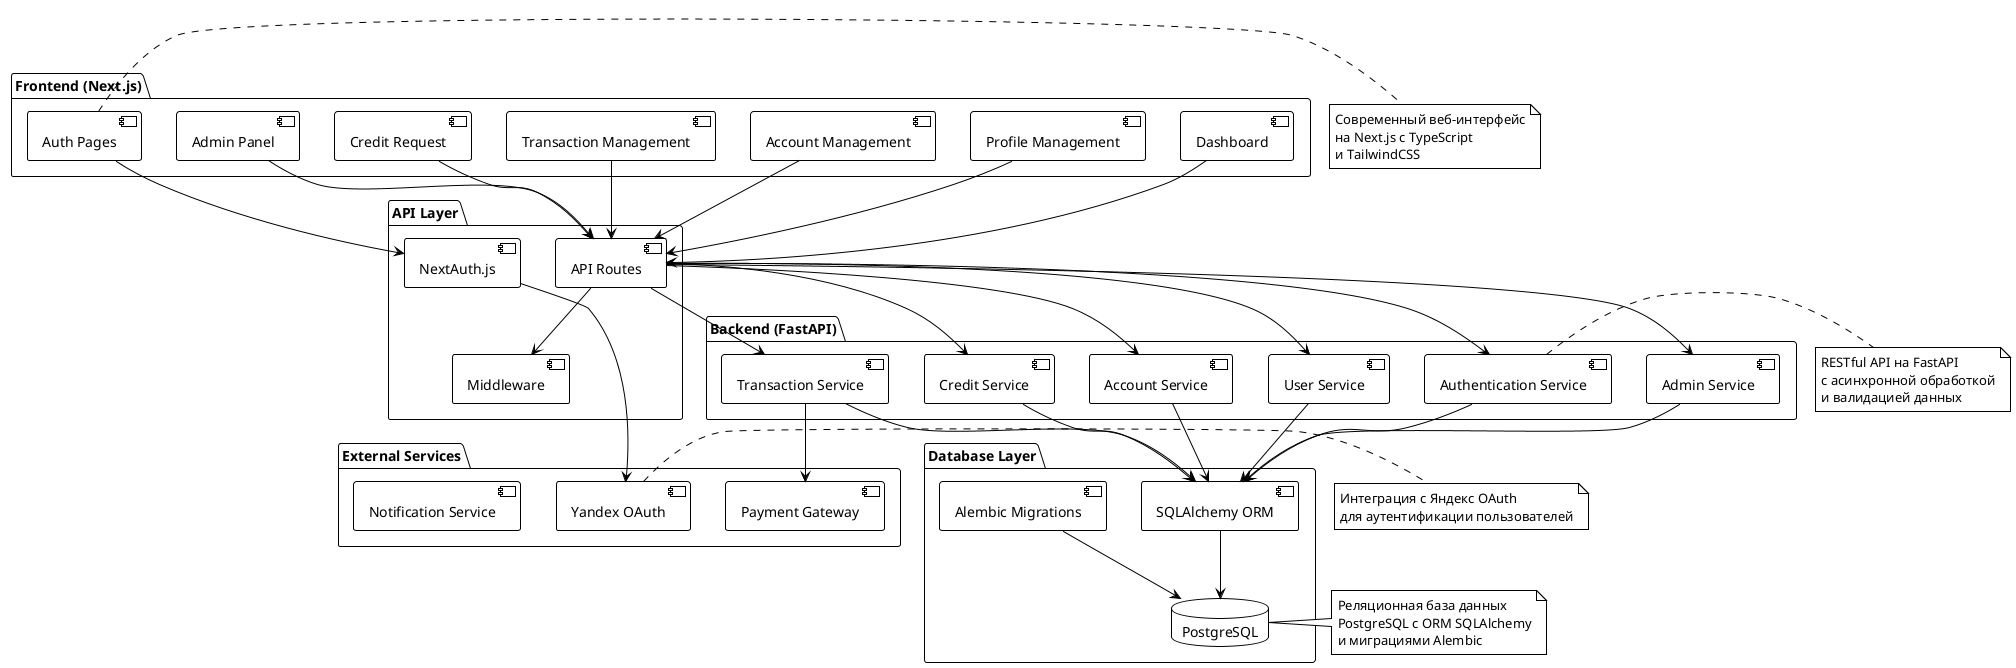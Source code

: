 @startuml Банковская система - Диаграмма компонентов

!theme plain

package "Frontend (Next.js)" {
  component "Auth Pages" as AuthPages
  component "Dashboard" as Dashboard
  component "Profile Management" as Profile
  component "Account Management" as AccountMgmt
  component "Transaction Management" as TransactionMgmt
  component "Credit Request" as CreditReq
  component "Admin Panel" as AdminPanel
}

package "API Layer" {
  component "NextAuth.js" as NextAuth
  component "API Routes" as APIRoutes
  component "Middleware" as Middleware
}

package "Backend (FastAPI)" {
  component "Authentication Service" as AuthService
  component "User Service" as UserService
  component "Account Service" as AccountService
  component "Transaction Service" as TransactionService
  component "Credit Service" as CreditService
  component "Admin Service" as AdminService
}

package "Database Layer" {
  database "PostgreSQL" as PostgreSQL
  component "SQLAlchemy ORM" as ORM
  component "Alembic Migrations" as Migrations
}

package "External Services" {
  component "Yandex OAuth" as YandexOAuth
  component "Payment Gateway" as PaymentGateway
  component "Notification Service" as NotificationService
}

' Связи между компонентами Frontend и API
AuthPages --> NextAuth
Dashboard --> APIRoutes
Profile --> APIRoutes
AccountMgmt --> APIRoutes
TransactionMgmt --> APIRoutes
CreditReq --> APIRoutes
AdminPanel --> APIRoutes

NextAuth --> YandexOAuth
APIRoutes --> Middleware

' Связи между API и Backend
APIRoutes --> AuthService
APIRoutes --> UserService
APIRoutes --> AccountService
APIRoutes --> TransactionService
APIRoutes --> CreditService
APIRoutes --> AdminService

' Связи между Backend и Database
AuthService --> ORM
UserService --> ORM
AccountService --> ORM
TransactionService --> ORM
TransactionService --> PaymentGateway
CreditService --> ORM
AdminService --> ORM

ORM --> PostgreSQL
Migrations --> PostgreSQL

' Настройки отображения
note right of AuthPages
  Современный веб-интерфейс
  на Next.js с TypeScript
  и TailwindCSS
end note

note right of AuthService
  RESTful API на FastAPI
  с асинхронной обработкой
  и валидацией данных
end note

note right of PostgreSQL
  Реляционная база данных
  PostgreSQL с ORM SQLAlchemy
  и миграциями Alembic
end note

note right of YandexOAuth
  Интеграция с Яндекс OAuth
  для аутентификации пользователей
end note

@enduml
